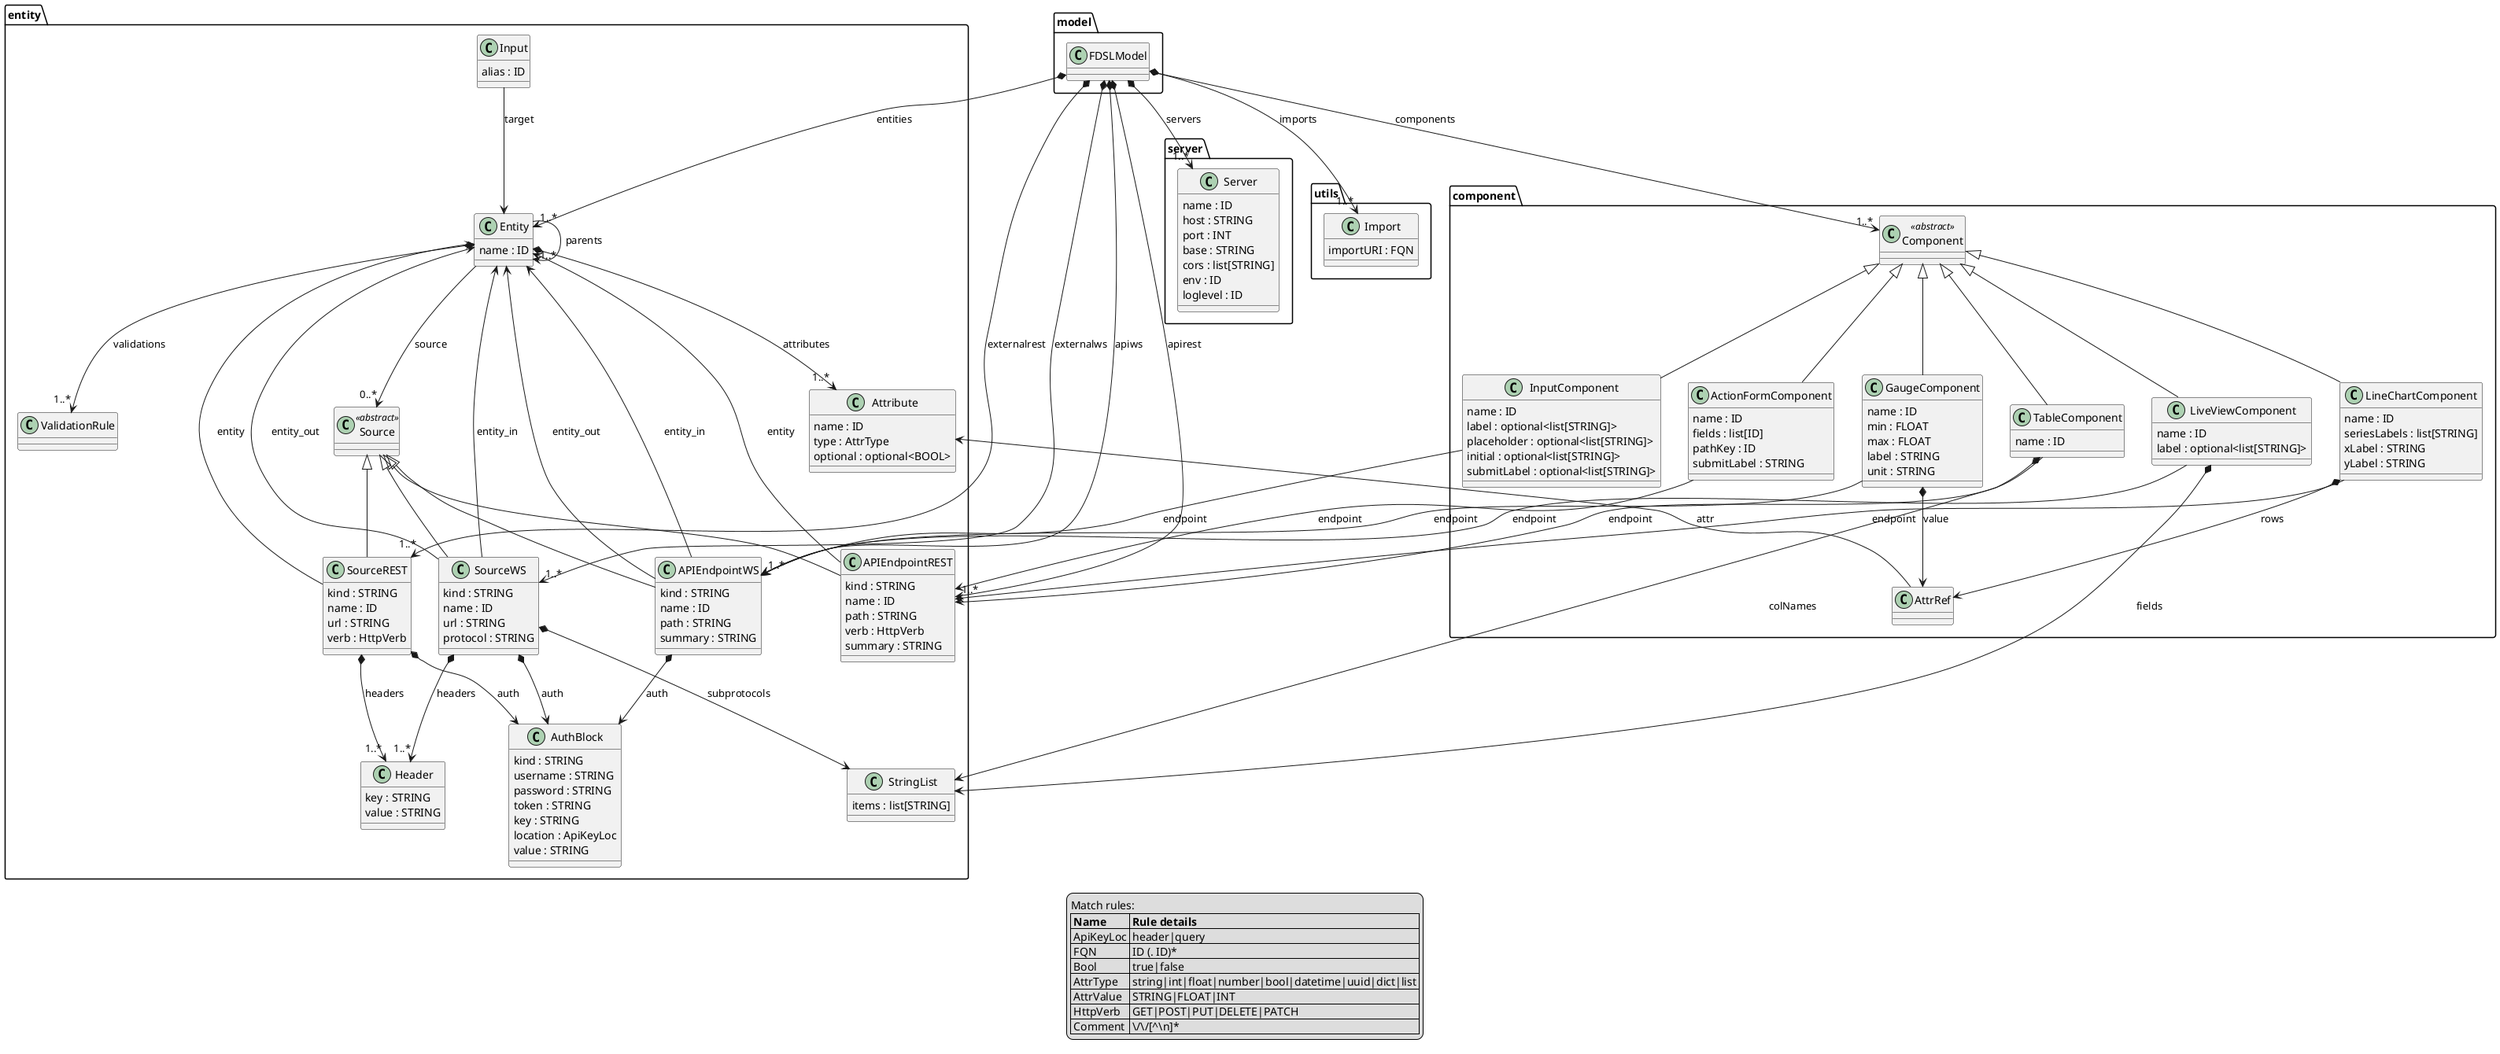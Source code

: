 @startuml
set namespaceSeparator .



class model.FDSLModel  {
}


class utils.Import  {
  importURI : FQN
}


class entity.Attribute  {
  name : ID
  type : AttrType
  optional : optional<BOOL>
}


class entity.Input  {
  alias : ID
}


class entity.Entity  {
  name : ID
}


class entity.ValidationRule  {
}


class entity.Source <<abstract>> {
}


class entity.AuthBlock  {
  kind : STRING
  username : STRING
  password : STRING
  token : STRING
  key : STRING
  location : ApiKeyLoc
  value : STRING
}


class entity.SourceREST  {
  kind : STRING
  name : ID
  url : STRING
  verb : HttpVerb
}


class entity.SourceWS  {
  kind : STRING
  name : ID
  url : STRING
  protocol : STRING
}


class entity.APIEndpointREST  {
  kind : STRING
  name : ID
  path : STRING
  verb : HttpVerb
  summary : STRING
}


class entity.APIEndpointWS  {
  kind : STRING
  name : ID
  path : STRING
  summary : STRING
}


class entity.StringList  {
  items : list[STRING]
}


class entity.Header  {
  key : STRING
  value : STRING
}


class component.AttrRef  {
}


class component.Component <<abstract>> {
}


class component.TableComponent  {
  name : ID
}


class component.LineChartComponent  {
  name : ID
  seriesLabels : list[STRING]
  xLabel : STRING
  yLabel : STRING
}


class component.GaugeComponent  {
  name : ID
  min : FLOAT
  max : FLOAT
  label : STRING
  unit : STRING
}


class component.ActionFormComponent  {
  name : ID
  fields : list[ID]
  pathKey : ID
  submitLabel : STRING
}


class component.InputComponent  {
  name : ID
  label : optional<list[STRING]>
  placeholder : optional<list[STRING]>
  initial : optional<list[STRING]>
  submitLabel : optional<list[STRING]>
}


class component.LiveViewComponent  {
  name : ID
  label : optional<list[STRING]>
}


class server.Server  {
  name : ID
  host : STRING
  port : INT
  base : STRING
  cors : list[STRING]
  env : ID
  loglevel : ID
}


model.FDSLModel *--> "1..*" utils.Import: imports
model.FDSLModel *--> "1..*" server.Server: servers
model.FDSLModel *--> "1..*" entity.APIEndpointREST: apirest
model.FDSLModel *--> "1..*" entity.APIEndpointWS: apiws
model.FDSLModel *--> "1..*" entity.SourceREST: externalrest
model.FDSLModel *--> "1..*" entity.SourceWS: externalws
model.FDSLModel *--> "1..*" entity.Entity: entities
model.FDSLModel *--> "1..*" component.Component: components
entity.Input -->  entity.Entity: target
entity.Entity --> "1..*" entity.Entity: parents
entity.Entity --> "0..*" entity.Source: source
entity.Entity *--> "1..*" entity.Attribute: attributes
entity.Entity *--> "1..*" entity.ValidationRule: validations
entity.Source <|-- entity.APIEndpointREST
entity.Source <|-- entity.APIEndpointWS
entity.Source <|-- entity.SourceREST
entity.Source <|-- entity.SourceWS
entity.SourceREST -->  entity.Entity: entity
entity.SourceREST *--> "1..*" entity.Header: headers
entity.SourceREST *-->  entity.AuthBlock: auth
entity.SourceWS -->  entity.Entity: entity_in
entity.SourceWS -->  entity.Entity: entity_out
entity.SourceWS *-->  entity.StringList: subprotocols
entity.SourceWS *--> "1..*" entity.Header: headers
entity.SourceWS *-->  entity.AuthBlock: auth
entity.APIEndpointREST -->  entity.Entity: entity
entity.APIEndpointWS -->  entity.Entity: entity_in
entity.APIEndpointWS -->  entity.Entity: entity_out
entity.APIEndpointWS *-->  entity.AuthBlock: auth
component.AttrRef -->  entity.Attribute: attr
component.Component <|-- component.TableComponent
component.Component <|-- component.LineChartComponent
component.Component <|-- component.ActionFormComponent
component.Component <|-- component.GaugeComponent
component.Component <|-- component.InputComponent
component.Component <|-- component.LiveViewComponent
component.TableComponent -->  entity.APIEndpointREST: endpoint
component.TableComponent *-->  entity.StringList: colNames
component.LineChartComponent -->  entity.APIEndpointREST: endpoint
component.LineChartComponent *-->  component.AttrRef: rows
component.GaugeComponent -->  entity.APIEndpointWS: endpoint
component.GaugeComponent *-->  component.AttrRef: value
component.ActionFormComponent -->  entity.APIEndpointREST: endpoint
component.InputComponent -->  entity.APIEndpointWS: endpoint
component.LiveViewComponent -->  entity.APIEndpointWS: endpoint
component.LiveViewComponent *-->  entity.StringList: fields

legend
  Match rules:
  |= Name  |= Rule details |
  | ApiKeyLoc | header\|query |
  | FQN | ID (. ID)* |
  | Bool | true\|false |
  | AttrType | string\|int\|float\|number\|bool\|datetime\|uuid\|dict\|list |
  | AttrValue | STRING\|FLOAT\|INT |
  | HttpVerb | GET\|POST\|PUT\|DELETE\|PATCH |
  | Comment | \\/\\/[^\\n]* |
end legend

@enduml
